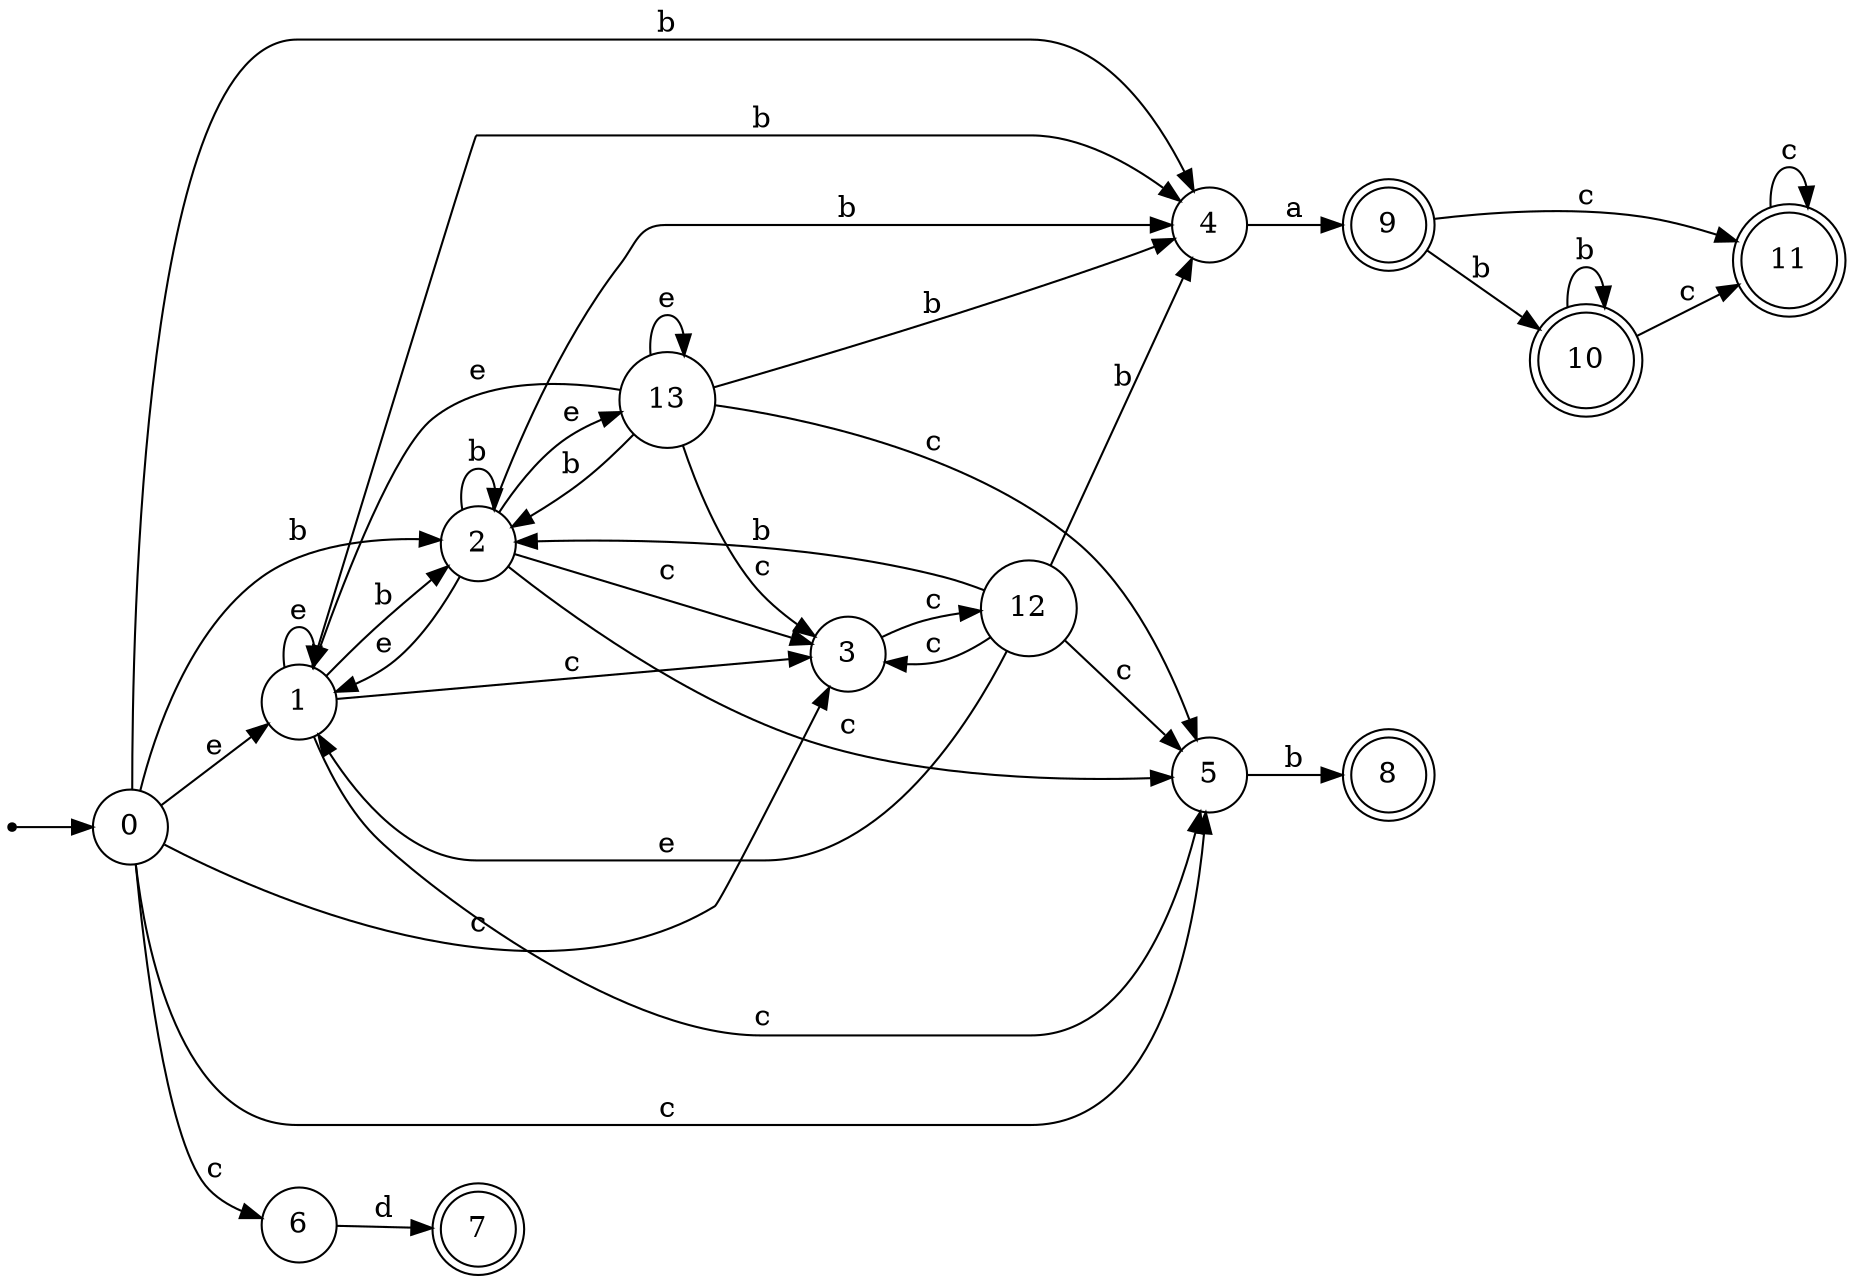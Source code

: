 digraph finite_state_machine {
rankdir=LR;
size="20,20";
node [shape = point]; "dummy0"
node [shape = circle]; "0";
"dummy0" -> "0";
node [shape = circle]; "1";
node [shape = circle]; "2";
node [shape = circle]; "3";
node [shape = circle]; "4";
node [shape = circle]; "5";
node [shape = circle]; "6";
node [shape = doublecircle]; "7";node [shape = doublecircle]; "8";node [shape = doublecircle]; "9";node [shape = doublecircle]; "10";node [shape = doublecircle]; "11";node [shape = circle]; "12";
node [shape = circle]; "13";
"0" -> "1" [label = "e"];
 "0" -> "2" [label = "b"];
 "0" -> "4" [label = "b"];
 "0" -> "3" [label = "c"];
 "0" -> "5" [label = "c"];
 "0" -> "6" [label = "c"];
 "6" -> "7" [label = "d"];
 "5" -> "8" [label = "b"];
 "4" -> "9" [label = "a"];
 "9" -> "10" [label = "b"];
 "9" -> "11" [label = "c"];
 "11" -> "11" [label = "c"];
 "10" -> "10" [label = "b"];
 "10" -> "11" [label = "c"];
 "3" -> "12" [label = "c"];
 "12" -> "3" [label = "c"];
 "12" -> "5" [label = "c"];
 "12" -> "1" [label = "e"];
 "12" -> "2" [label = "b"];
 "12" -> "4" [label = "b"];
 "2" -> "2" [label = "b"];
 "2" -> "4" [label = "b"];
 "2" -> "1" [label = "e"];
 "2" -> "13" [label = "e"];
 "2" -> "3" [label = "c"];
 "2" -> "5" [label = "c"];
 "13" -> "1" [label = "e"];
 "13" -> "13" [label = "e"];
 "13" -> "2" [label = "b"];
 "13" -> "4" [label = "b"];
 "13" -> "3" [label = "c"];
 "13" -> "5" [label = "c"];
 "1" -> "1" [label = "e"];
 "1" -> "2" [label = "b"];
 "1" -> "4" [label = "b"];
 "1" -> "3" [label = "c"];
 "1" -> "5" [label = "c"];
 }
